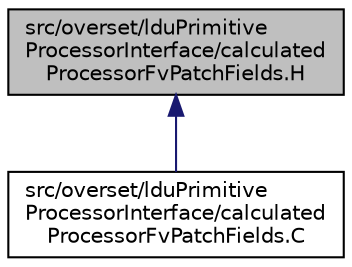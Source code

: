 digraph "src/overset/lduPrimitiveProcessorInterface/calculatedProcessorFvPatchFields.H"
{
  bgcolor="transparent";
  edge [fontname="Helvetica",fontsize="10",labelfontname="Helvetica",labelfontsize="10"];
  node [fontname="Helvetica",fontsize="10",shape=record];
  Node1 [label="src/overset/lduPrimitive\lProcessorInterface/calculated\lProcessorFvPatchFields.H",height=0.2,width=0.4,color="black", fillcolor="grey75", style="filled" fontcolor="black"];
  Node1 -> Node2 [dir="back",color="midnightblue",fontsize="10",style="solid",fontname="Helvetica"];
  Node2 [label="src/overset/lduPrimitive\lProcessorInterface/calculated\lProcessorFvPatchFields.C",height=0.2,width=0.4,color="black",URL="$calculatedProcessorFvPatchFields_8C.html"];
}
